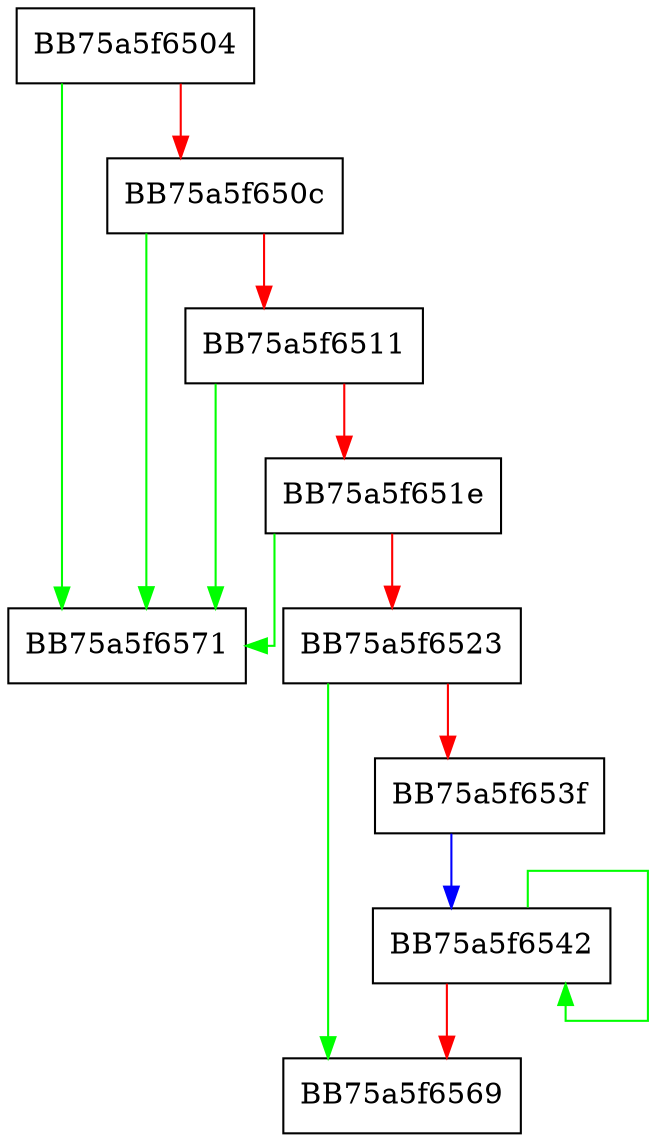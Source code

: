digraph UtilByteToHexStringA {
  node [shape="box"];
  graph [splines=ortho];
  BB75a5f6504 -> BB75a5f6571 [color="green"];
  BB75a5f6504 -> BB75a5f650c [color="red"];
  BB75a5f650c -> BB75a5f6571 [color="green"];
  BB75a5f650c -> BB75a5f6511 [color="red"];
  BB75a5f6511 -> BB75a5f6571 [color="green"];
  BB75a5f6511 -> BB75a5f651e [color="red"];
  BB75a5f651e -> BB75a5f6571 [color="green"];
  BB75a5f651e -> BB75a5f6523 [color="red"];
  BB75a5f6523 -> BB75a5f6569 [color="green"];
  BB75a5f6523 -> BB75a5f653f [color="red"];
  BB75a5f653f -> BB75a5f6542 [color="blue"];
  BB75a5f6542 -> BB75a5f6542 [color="green"];
  BB75a5f6542 -> BB75a5f6569 [color="red"];
}